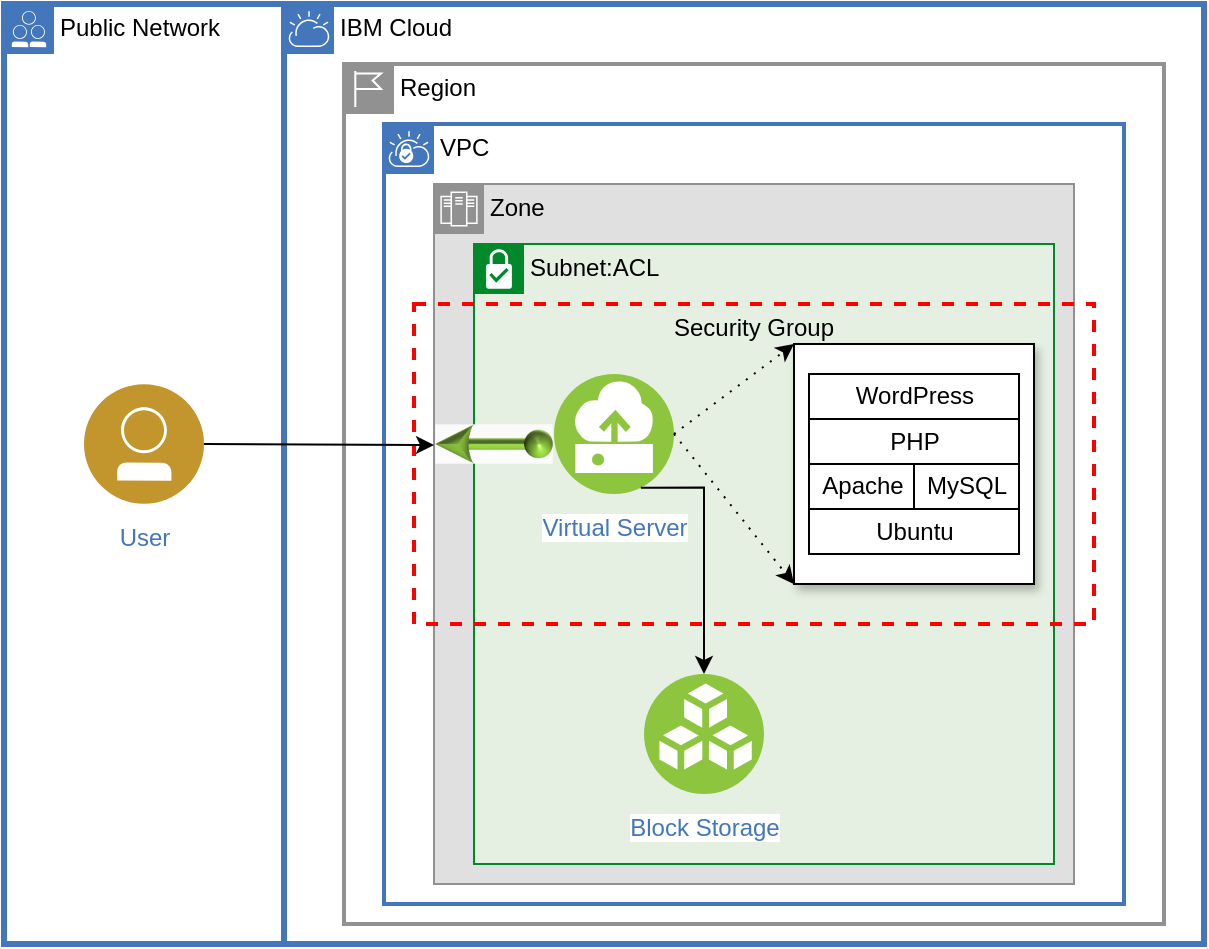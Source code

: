 <mxfile version="13.3.1" type="device"><diagram name="LAMP" id="6MHplYLoPAIzb1Mn_ytG"><mxGraphModel dx="1072" dy="792" grid="1" gridSize="10" guides="1" tooltips="1" connect="1" arrows="1" fold="1" page="1" pageScale="1" pageWidth="1100" pageHeight="850" math="0" shadow="0" extFonts="IBM plex sans^https://fonts.googleapis.com/css?family=IBM+plex+sans|IBM plex mono^https://fonts.googleapis.com/css?family=IBM+plex+mono"><root><mxCell id="FcnCbxjQdczo-7wg-xLX-0"/><mxCell id="FcnCbxjQdczo-7wg-xLX-1" parent="FcnCbxjQdczo-7wg-xLX-0"/><mxCell id="FcnCbxjQdczo-7wg-xLX-6" value="IBM Cloud" style="shape=mxgraph.ibm.box;prType=cloud;fontStyle=0;verticalAlign=top;align=left;spacingLeft=32;spacingTop=4;fillColor=none;rounded=0;whiteSpace=wrap;html=1;strokeColor=#4376BB;strokeWidth=3;dashed=0;container=1;spacing=-4;collapsible=0;expand=0;recursiveResize=0;" parent="FcnCbxjQdczo-7wg-xLX-1" vertex="1"><mxGeometry x="290" y="80" width="460" height="470" as="geometry"/></mxCell><mxCell id="EiWgpCc_hPj4bZ5y5wX--14" style="edgeStyle=orthogonalEdgeStyle;rounded=0;orthogonalLoop=1;jettySize=auto;html=1;exitX=0.5;exitY=1;exitDx=0;exitDy=0;labelBackgroundColor=none;fontColor=#000000;" parent="FcnCbxjQdczo-7wg-xLX-6" edge="1"><mxGeometry relative="1" as="geometry"><mxPoint x="60" y="77" as="sourcePoint"/><mxPoint x="60" y="77" as="targetPoint"/></mxGeometry></mxCell><mxCell id="77f3wsjDUtj-hsJoQMHx-0" value="Region" style="shape=mxgraph.ibm.box;prType=region;fontStyle=0;verticalAlign=top;align=left;spacingLeft=32;spacingTop=4;fillColor=none;rounded=0;whiteSpace=wrap;html=1;strokeColor=#919191;strokeWidth=2;dashed=0;container=1;spacing=-4;collapsible=0;expand=0;recursiveResize=0;" parent="FcnCbxjQdczo-7wg-xLX-6" vertex="1"><mxGeometry x="30" y="30" width="410" height="430" as="geometry"/></mxCell><mxCell id="77f3wsjDUtj-hsJoQMHx-1" value="VPC" style="shape=mxgraph.ibm.box;prType=vpc;fontStyle=0;verticalAlign=top;align=left;spacingLeft=32;spacingTop=4;fillColor=none;rounded=0;whiteSpace=wrap;html=1;strokeColor=#4376BB;strokeWidth=2;dashed=0;container=1;spacing=-4;collapsible=0;expand=0;recursiveResize=0;" parent="77f3wsjDUtj-hsJoQMHx-0" vertex="1"><mxGeometry x="20" y="30" width="370" height="390" as="geometry"/></mxCell><mxCell id="77f3wsjDUtj-hsJoQMHx-2" value="Zone" style="shape=mxgraph.ibm.box;prType=zone;fontStyle=0;verticalAlign=top;align=left;spacingLeft=32;spacingTop=4;fillColor=#E0E0E0;rounded=0;whiteSpace=wrap;html=1;strokeColor=#919191;strokeWidth=1;dashed=0;container=1;spacing=-4;collapsible=0;expand=0;recursiveResize=0;" parent="77f3wsjDUtj-hsJoQMHx-1" vertex="1"><mxGeometry x="25" y="30" width="320" height="350" as="geometry"/></mxCell><mxCell id="77f3wsjDUtj-hsJoQMHx-3" value="Subnet:ACL" style="shape=mxgraph.ibm.box;prType=subnet;fontStyle=0;verticalAlign=top;align=left;spacingLeft=32;spacingTop=4;fillColor=#E6F0E2;rounded=0;whiteSpace=wrap;html=1;strokeColor=#00882B;strokeWidth=1;dashed=0;container=1;spacing=-4;collapsible=0;expand=0;recursiveResize=0;" parent="77f3wsjDUtj-hsJoQMHx-2" vertex="1"><mxGeometry x="20" y="30" width="290" height="310" as="geometry"/></mxCell><mxCell id="pHR2DRskAgJUJeNj4rnH-0" value="Security Group" style="fontStyle=0;verticalAlign=top;align=center;spacingTop=-2;fillColor=none;rounded=0;whiteSpace=wrap;html=1;strokeColor=#FF0000;strokeWidth=2;dashed=1;container=1;collapsible=0;expand=0;recursiveResize=0;" vertex="1" parent="77f3wsjDUtj-hsJoQMHx-3"><mxGeometry x="-30" y="30" width="340" height="160" as="geometry"/></mxCell><mxCell id="pHR2DRskAgJUJeNj4rnH-1" value="Virtual Server" style="aspect=fixed;perimeter=ellipsePerimeter;html=1;align=center;shadow=0;dashed=0;fontColor=#4277BB;labelBackgroundColor=#ffffff;fontSize=12;spacingTop=3;image;image=img/lib/ibm/vpc/Instance.svg;" vertex="1" parent="pHR2DRskAgJUJeNj4rnH-0"><mxGeometry x="70" y="35" width="60" height="60" as="geometry"/></mxCell><mxCell id="pHR2DRskAgJUJeNj4rnH-17" value="" style="aspect=fixed;perimeter=ellipsePerimeter;html=1;align=center;shadow=0;dashed=0;fontColor=#4277BB;labelBackgroundColor=#ffffff;fontSize=12;spacingTop=3;image;image=img/lib/ibm/vpc/FloatingIP.svg;rotation=-180;imageBackground=none;" vertex="1" parent="pHR2DRskAgJUJeNj4rnH-0"><mxGeometry x="10" y="40" width="60" height="60" as="geometry"/></mxCell><mxCell id="pHR2DRskAgJUJeNj4rnH-12" value="" style="group" vertex="1" connectable="0" parent="pHR2DRskAgJUJeNj4rnH-0"><mxGeometry x="190" y="20" width="120" height="120" as="geometry"/></mxCell><mxCell id="pHR2DRskAgJUJeNj4rnH-11" value="" style="rounded=0;whiteSpace=wrap;html=1;shadow=1;gradientColor=none;" vertex="1" parent="pHR2DRskAgJUJeNj4rnH-12"><mxGeometry width="120" height="120" as="geometry"/></mxCell><mxCell id="pHR2DRskAgJUJeNj4rnH-10" value="" style="group" vertex="1" connectable="0" parent="pHR2DRskAgJUJeNj4rnH-12"><mxGeometry x="7.5" y="15" width="105" height="90" as="geometry"/></mxCell><mxCell id="pHR2DRskAgJUJeNj4rnH-3" value="WordPress" style="rounded=0;whiteSpace=wrap;html=1;" vertex="1" parent="pHR2DRskAgJUJeNj4rnH-10"><mxGeometry width="105" height="22.5" as="geometry"/></mxCell><mxCell id="pHR2DRskAgJUJeNj4rnH-4" value="PHP" style="rounded=0;whiteSpace=wrap;html=1;" vertex="1" parent="pHR2DRskAgJUJeNj4rnH-10"><mxGeometry y="22.5" width="105" height="22.5" as="geometry"/></mxCell><mxCell id="pHR2DRskAgJUJeNj4rnH-5" value="Apache" style="rounded=0;whiteSpace=wrap;html=1;" vertex="1" parent="pHR2DRskAgJUJeNj4rnH-10"><mxGeometry y="45" width="52.5" height="22.5" as="geometry"/></mxCell><mxCell id="pHR2DRskAgJUJeNj4rnH-6" value="Ubuntu" style="rounded=0;whiteSpace=wrap;html=1;" vertex="1" parent="pHR2DRskAgJUJeNj4rnH-10"><mxGeometry y="67.5" width="105" height="22.5" as="geometry"/></mxCell><mxCell id="pHR2DRskAgJUJeNj4rnH-7" value="MySQL" style="rounded=0;whiteSpace=wrap;html=1;" vertex="1" parent="pHR2DRskAgJUJeNj4rnH-10"><mxGeometry x="52.5" y="45" width="52.5" height="22.5" as="geometry"/></mxCell><mxCell id="pHR2DRskAgJUJeNj4rnH-42" value="" style="endArrow=classic;html=1;entryX=0;entryY=0;entryDx=0;entryDy=0;exitX=1;exitY=0.5;exitDx=0;exitDy=0;dashed=1;dashPattern=1 4;" edge="1" parent="pHR2DRskAgJUJeNj4rnH-0" source="pHR2DRskAgJUJeNj4rnH-1" target="pHR2DRskAgJUJeNj4rnH-11"><mxGeometry width="50" height="50" relative="1" as="geometry"><mxPoint x="140" y="60" as="sourcePoint"/><mxPoint x="180" as="targetPoint"/></mxGeometry></mxCell><mxCell id="pHR2DRskAgJUJeNj4rnH-43" value="" style="endArrow=classic;html=1;entryX=0;entryY=1;entryDx=0;entryDy=0;exitX=1;exitY=0.5;exitDx=0;exitDy=0;dashed=1;dashPattern=1 4;" edge="1" parent="pHR2DRskAgJUJeNj4rnH-0" source="pHR2DRskAgJUJeNj4rnH-1" target="pHR2DRskAgJUJeNj4rnH-11"><mxGeometry width="50" height="50" relative="1" as="geometry"><mxPoint x="137" y="70" as="sourcePoint"/><mxPoint x="190" y="30" as="targetPoint"/></mxGeometry></mxCell><mxCell id="pHR2DRskAgJUJeNj4rnH-8" value="Block Storage" style="aspect=fixed;perimeter=ellipsePerimeter;html=1;align=center;shadow=0;dashed=0;fontColor=#4277BB;labelBackgroundColor=#ffffff;fontSize=12;spacingTop=3;image;image=img/lib/ibm/vpc/BlockStorage.svg;" vertex="1" parent="77f3wsjDUtj-hsJoQMHx-3"><mxGeometry x="85" y="215" width="60" height="60" as="geometry"/></mxCell><mxCell id="pHR2DRskAgJUJeNj4rnH-9" style="edgeStyle=orthogonalEdgeStyle;rounded=0;orthogonalLoop=1;jettySize=auto;html=1;exitX=0.75;exitY=1;exitDx=0;exitDy=0;entryX=0.5;entryY=0;entryDx=0;entryDy=0;" edge="1" parent="77f3wsjDUtj-hsJoQMHx-3" source="pHR2DRskAgJUJeNj4rnH-1" target="pHR2DRskAgJUJeNj4rnH-8"><mxGeometry relative="1" as="geometry"><Array as="points"><mxPoint x="115" y="122"/><mxPoint x="115" y="215"/></Array></mxGeometry></mxCell><mxCell id="EiWgpCc_hPj4bZ5y5wX--3" value="Public Network" style="shape=mxgraph.ibm.box;prType=public;fontStyle=0;verticalAlign=top;align=left;spacingLeft=32;spacingTop=4;fillColor=none;rounded=0;whiteSpace=wrap;html=1;strokeColor=#4376BB;strokeWidth=3;dashed=0;container=1;spacing=-4;collapsible=0;expand=0;recursiveResize=0;" parent="FcnCbxjQdczo-7wg-xLX-1" vertex="1"><mxGeometry x="150" y="80" width="140" height="470" as="geometry"/></mxCell><mxCell id="FcnCbxjQdczo-7wg-xLX-5" value="User" style="aspect=fixed;perimeter=ellipsePerimeter;html=1;align=center;shadow=0;dashed=0;fontColor=#4277BB;labelBackgroundColor=#ffffff;fontSize=12;spacingTop=3;image;image=img/lib/ibm/users/user.svg;" parent="EiWgpCc_hPj4bZ5y5wX--3" vertex="1"><mxGeometry x="40" y="190" width="60" height="60" as="geometry"/></mxCell><mxCell id="EiWgpCc_hPj4bZ5y5wX--4" style="edgeStyle=orthogonalEdgeStyle;rounded=0;orthogonalLoop=1;jettySize=auto;html=1;exitX=1;exitY=0.5;exitDx=0;exitDy=0;" parent="FcnCbxjQdczo-7wg-xLX-1" source="FcnCbxjQdczo-7wg-xLX-5" edge="1" target="pHR2DRskAgJUJeNj4rnH-17"><mxGeometry relative="1" as="geometry"><mxPoint x="330" y="260" as="targetPoint"/></mxGeometry></mxCell></root></mxGraphModel></diagram></mxfile>
